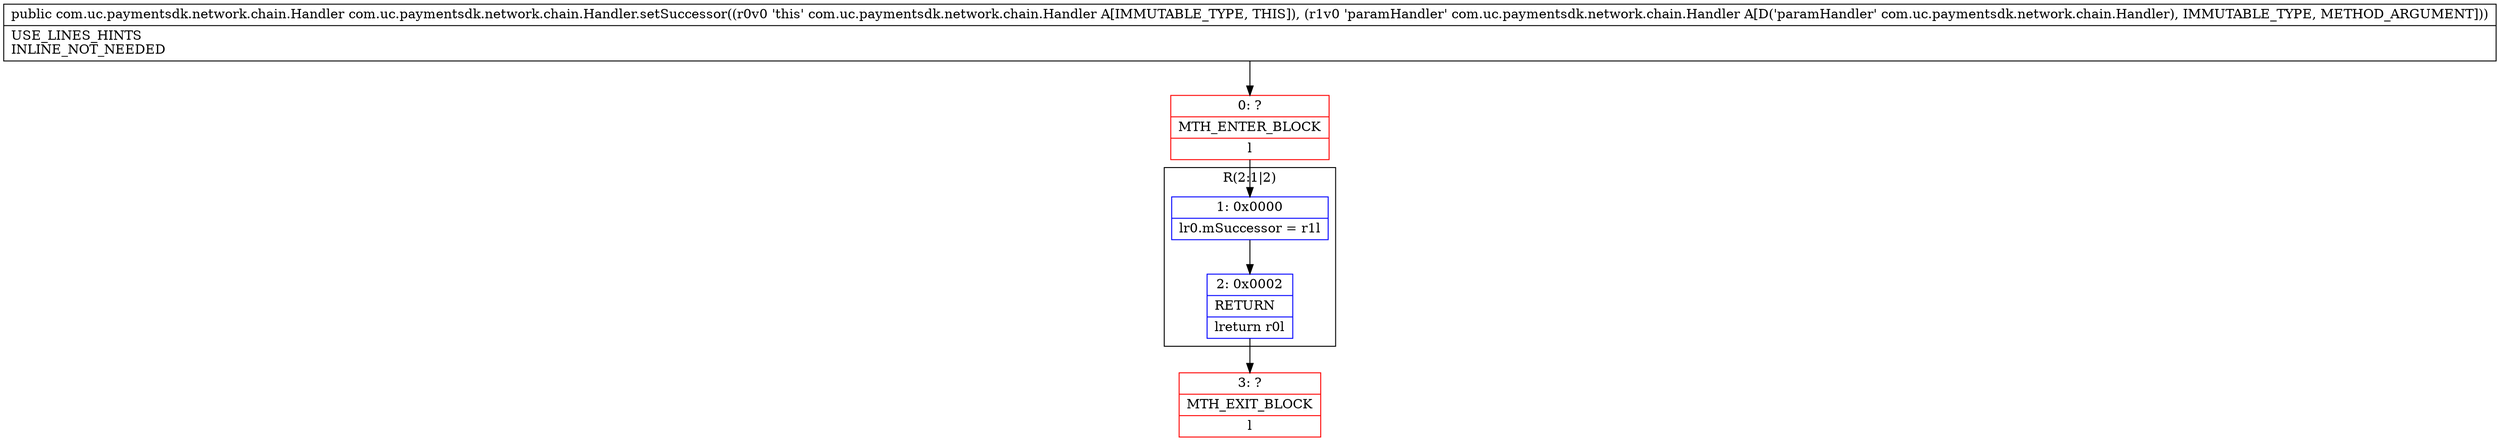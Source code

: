 digraph "CFG forcom.uc.paymentsdk.network.chain.Handler.setSuccessor(Lcom\/uc\/paymentsdk\/network\/chain\/Handler;)Lcom\/uc\/paymentsdk\/network\/chain\/Handler;" {
subgraph cluster_Region_1370330622 {
label = "R(2:1|2)";
node [shape=record,color=blue];
Node_1 [shape=record,label="{1\:\ 0x0000|lr0.mSuccessor = r1l}"];
Node_2 [shape=record,label="{2\:\ 0x0002|RETURN\l|lreturn r0l}"];
}
Node_0 [shape=record,color=red,label="{0\:\ ?|MTH_ENTER_BLOCK\l|l}"];
Node_3 [shape=record,color=red,label="{3\:\ ?|MTH_EXIT_BLOCK\l|l}"];
MethodNode[shape=record,label="{public com.uc.paymentsdk.network.chain.Handler com.uc.paymentsdk.network.chain.Handler.setSuccessor((r0v0 'this' com.uc.paymentsdk.network.chain.Handler A[IMMUTABLE_TYPE, THIS]), (r1v0 'paramHandler' com.uc.paymentsdk.network.chain.Handler A[D('paramHandler' com.uc.paymentsdk.network.chain.Handler), IMMUTABLE_TYPE, METHOD_ARGUMENT]))  | USE_LINES_HINTS\lINLINE_NOT_NEEDED\l}"];
MethodNode -> Node_0;
Node_1 -> Node_2;
Node_2 -> Node_3;
Node_0 -> Node_1;
}

